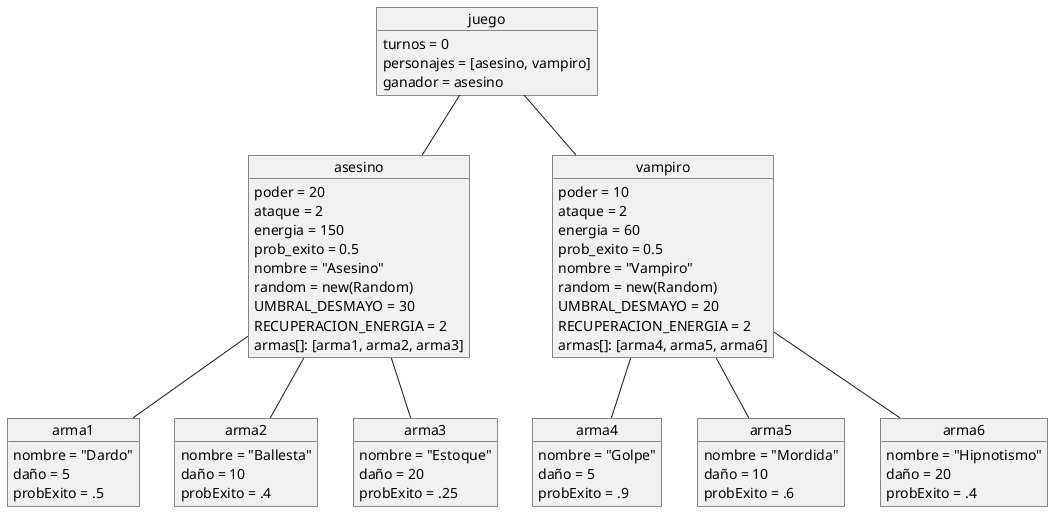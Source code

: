 @startuml

object juego {
  turnos = 0
  personajes = [asesino, vampiro]
  ganador = asesino
}

object asesino {
  poder = 20
  ataque = 2
  energia = 150 
  prob_exito = 0.5
  nombre = "Asesino"
  random = new(Random)
  UMBRAL_DESMAYO = 30
  RECUPERACION_ENERGIA = 2
  armas[]: [arma1, arma2, arma3]
}

object vampiro {
  poder = 10
  ataque = 2
  energia = 60  
  prob_exito = 0.5
  nombre = "Vampiro"
  random = new(Random)
  UMBRAL_DESMAYO = 20
  RECUPERACION_ENERGIA = 2
  armas[]: [arma4, arma5, arma6]
}

object arma1 {
  nombre = "Dardo"
  daño = 5
  probExito = .5
}

object arma2 {
  nombre = "Ballesta"
  daño = 10
  probExito = .4
}

object arma3 {
  nombre = "Estoque"
  daño = 20
  probExito = .25
}

object arma4 {
  nombre = "Golpe"
  daño = 5
  probExito = .9
}

object arma5 {
  nombre = "Mordida"
  daño = 10
  probExito = .6
}

object arma6 {
  nombre = "Hipnotismo"
  daño = 20
  probExito = .4
}

juego -- asesino

juego -- vampiro
asesino -- arma1
asesino -- arma2
asesino -- arma3

vampiro -- arma4
vampiro -- arma5
vampiro -- arma6
@enduml